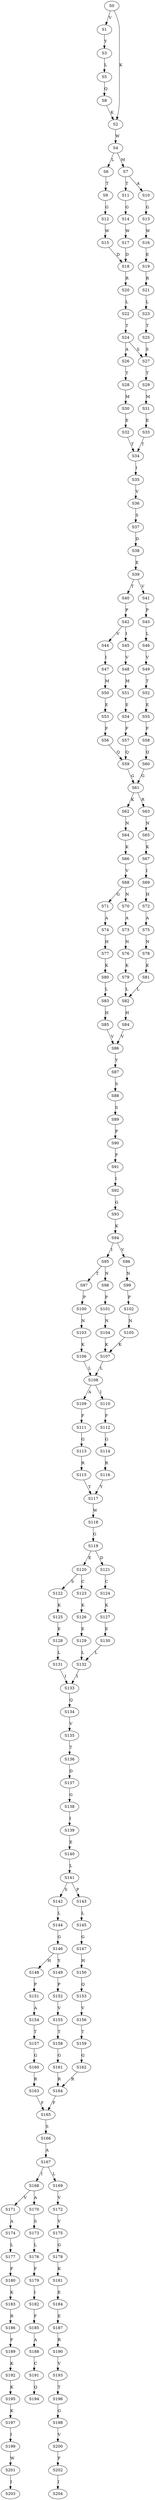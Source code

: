 strict digraph  {
	S0 -> S1 [ label = V ];
	S0 -> S2 [ label = K ];
	S1 -> S3 [ label = Y ];
	S2 -> S4 [ label = W ];
	S3 -> S5 [ label = L ];
	S4 -> S6 [ label = L ];
	S4 -> S7 [ label = M ];
	S5 -> S8 [ label = Q ];
	S6 -> S9 [ label = T ];
	S7 -> S10 [ label = A ];
	S7 -> S11 [ label = T ];
	S8 -> S2 [ label = K ];
	S9 -> S12 [ label = G ];
	S10 -> S13 [ label = G ];
	S11 -> S14 [ label = G ];
	S12 -> S15 [ label = W ];
	S13 -> S16 [ label = W ];
	S14 -> S17 [ label = W ];
	S15 -> S18 [ label = D ];
	S16 -> S19 [ label = E ];
	S17 -> S18 [ label = D ];
	S18 -> S20 [ label = R ];
	S19 -> S21 [ label = R ];
	S20 -> S22 [ label = L ];
	S21 -> S23 [ label = L ];
	S22 -> S24 [ label = T ];
	S23 -> S25 [ label = T ];
	S24 -> S26 [ label = A ];
	S24 -> S27 [ label = S ];
	S25 -> S27 [ label = S ];
	S26 -> S28 [ label = T ];
	S27 -> S29 [ label = T ];
	S28 -> S30 [ label = M ];
	S29 -> S31 [ label = M ];
	S30 -> S32 [ label = E ];
	S31 -> S33 [ label = E ];
	S32 -> S34 [ label = T ];
	S33 -> S34 [ label = T ];
	S34 -> S35 [ label = I ];
	S35 -> S36 [ label = V ];
	S36 -> S37 [ label = S ];
	S37 -> S38 [ label = D ];
	S38 -> S39 [ label = E ];
	S39 -> S40 [ label = T ];
	S39 -> S41 [ label = V ];
	S40 -> S42 [ label = P ];
	S41 -> S43 [ label = P ];
	S42 -> S44 [ label = V ];
	S42 -> S45 [ label = I ];
	S43 -> S46 [ label = L ];
	S44 -> S47 [ label = I ];
	S45 -> S48 [ label = V ];
	S46 -> S49 [ label = V ];
	S47 -> S50 [ label = M ];
	S48 -> S51 [ label = M ];
	S49 -> S52 [ label = T ];
	S50 -> S53 [ label = E ];
	S51 -> S54 [ label = E ];
	S52 -> S55 [ label = E ];
	S53 -> S56 [ label = F ];
	S54 -> S57 [ label = F ];
	S55 -> S58 [ label = F ];
	S56 -> S59 [ label = Q ];
	S57 -> S59 [ label = Q ];
	S58 -> S60 [ label = Q ];
	S59 -> S61 [ label = G ];
	S60 -> S61 [ label = G ];
	S61 -> S62 [ label = K ];
	S61 -> S63 [ label = R ];
	S62 -> S64 [ label = N ];
	S63 -> S65 [ label = N ];
	S64 -> S66 [ label = K ];
	S65 -> S67 [ label = K ];
	S66 -> S68 [ label = V ];
	S67 -> S69 [ label = I ];
	S68 -> S70 [ label = N ];
	S68 -> S71 [ label = G ];
	S69 -> S72 [ label = H ];
	S70 -> S73 [ label = A ];
	S71 -> S74 [ label = A ];
	S72 -> S75 [ label = A ];
	S73 -> S76 [ label = N ];
	S74 -> S77 [ label = H ];
	S75 -> S78 [ label = N ];
	S76 -> S79 [ label = K ];
	S77 -> S80 [ label = K ];
	S78 -> S81 [ label = K ];
	S79 -> S82 [ label = L ];
	S80 -> S83 [ label = L ];
	S81 -> S82 [ label = L ];
	S82 -> S84 [ label = H ];
	S83 -> S85 [ label = H ];
	S84 -> S86 [ label = V ];
	S85 -> S86 [ label = V ];
	S86 -> S87 [ label = Y ];
	S87 -> S88 [ label = S ];
	S88 -> S89 [ label = S ];
	S89 -> S90 [ label = P ];
	S90 -> S91 [ label = F ];
	S91 -> S92 [ label = I ];
	S92 -> S93 [ label = G ];
	S93 -> S94 [ label = K ];
	S94 -> S95 [ label = I ];
	S94 -> S96 [ label = V ];
	S95 -> S97 [ label = T ];
	S95 -> S98 [ label = N ];
	S96 -> S99 [ label = N ];
	S97 -> S100 [ label = P ];
	S98 -> S101 [ label = P ];
	S99 -> S102 [ label = P ];
	S100 -> S103 [ label = N ];
	S101 -> S104 [ label = N ];
	S102 -> S105 [ label = N ];
	S103 -> S106 [ label = K ];
	S104 -> S107 [ label = K ];
	S105 -> S107 [ label = K ];
	S106 -> S108 [ label = L ];
	S107 -> S108 [ label = L ];
	S108 -> S109 [ label = A ];
	S108 -> S110 [ label = I ];
	S109 -> S111 [ label = F ];
	S110 -> S112 [ label = F ];
	S111 -> S113 [ label = G ];
	S112 -> S114 [ label = G ];
	S113 -> S115 [ label = R ];
	S114 -> S116 [ label = R ];
	S115 -> S117 [ label = Y ];
	S116 -> S117 [ label = Y ];
	S117 -> S118 [ label = W ];
	S118 -> S119 [ label = G ];
	S119 -> S120 [ label = E ];
	S119 -> S121 [ label = D ];
	S120 -> S122 [ label = S ];
	S120 -> S123 [ label = C ];
	S121 -> S124 [ label = C ];
	S122 -> S125 [ label = K ];
	S123 -> S126 [ label = K ];
	S124 -> S127 [ label = K ];
	S125 -> S128 [ label = E ];
	S126 -> S129 [ label = E ];
	S127 -> S130 [ label = E ];
	S128 -> S131 [ label = L ];
	S129 -> S132 [ label = L ];
	S130 -> S132 [ label = L ];
	S131 -> S133 [ label = I ];
	S132 -> S133 [ label = I ];
	S133 -> S134 [ label = Q ];
	S134 -> S135 [ label = V ];
	S135 -> S136 [ label = T ];
	S136 -> S137 [ label = D ];
	S137 -> S138 [ label = G ];
	S138 -> S139 [ label = I ];
	S139 -> S140 [ label = E ];
	S140 -> S141 [ label = L ];
	S141 -> S142 [ label = S ];
	S141 -> S143 [ label = P ];
	S142 -> S144 [ label = L ];
	S143 -> S145 [ label = L ];
	S144 -> S146 [ label = G ];
	S145 -> S147 [ label = G ];
	S146 -> S148 [ label = H ];
	S146 -> S149 [ label = Y ];
	S147 -> S150 [ label = H ];
	S148 -> S151 [ label = P ];
	S149 -> S152 [ label = P ];
	S150 -> S153 [ label = Q ];
	S151 -> S154 [ label = A ];
	S152 -> S155 [ label = V ];
	S153 -> S156 [ label = V ];
	S154 -> S157 [ label = T ];
	S155 -> S158 [ label = T ];
	S156 -> S159 [ label = T ];
	S157 -> S160 [ label = G ];
	S158 -> S161 [ label = G ];
	S159 -> S162 [ label = G ];
	S160 -> S163 [ label = R ];
	S161 -> S164 [ label = R ];
	S162 -> S164 [ label = R ];
	S163 -> S165 [ label = F ];
	S164 -> S165 [ label = F ];
	S165 -> S166 [ label = S ];
	S166 -> S167 [ label = A ];
	S167 -> S168 [ label = I ];
	S167 -> S169 [ label = L ];
	S168 -> S170 [ label = A ];
	S168 -> S171 [ label = V ];
	S169 -> S172 [ label = V ];
	S170 -> S173 [ label = S ];
	S171 -> S174 [ label = A ];
	S172 -> S175 [ label = V ];
	S173 -> S176 [ label = L ];
	S174 -> S177 [ label = L ];
	S175 -> S178 [ label = G ];
	S176 -> S179 [ label = F ];
	S177 -> S180 [ label = F ];
	S178 -> S181 [ label = K ];
	S179 -> S182 [ label = I ];
	S180 -> S183 [ label = K ];
	S181 -> S184 [ label = E ];
	S182 -> S185 [ label = F ];
	S183 -> S186 [ label = R ];
	S184 -> S187 [ label = E ];
	S185 -> S188 [ label = A ];
	S186 -> S189 [ label = F ];
	S187 -> S190 [ label = R ];
	S188 -> S191 [ label = C ];
	S189 -> S192 [ label = K ];
	S190 -> S193 [ label = V ];
	S191 -> S194 [ label = Q ];
	S192 -> S195 [ label = K ];
	S193 -> S196 [ label = T ];
	S195 -> S197 [ label = K ];
	S196 -> S198 [ label = G ];
	S197 -> S199 [ label = I ];
	S198 -> S200 [ label = V ];
	S199 -> S201 [ label = W ];
	S200 -> S202 [ label = F ];
	S201 -> S203 [ label = I ];
	S202 -> S204 [ label = I ];
}
